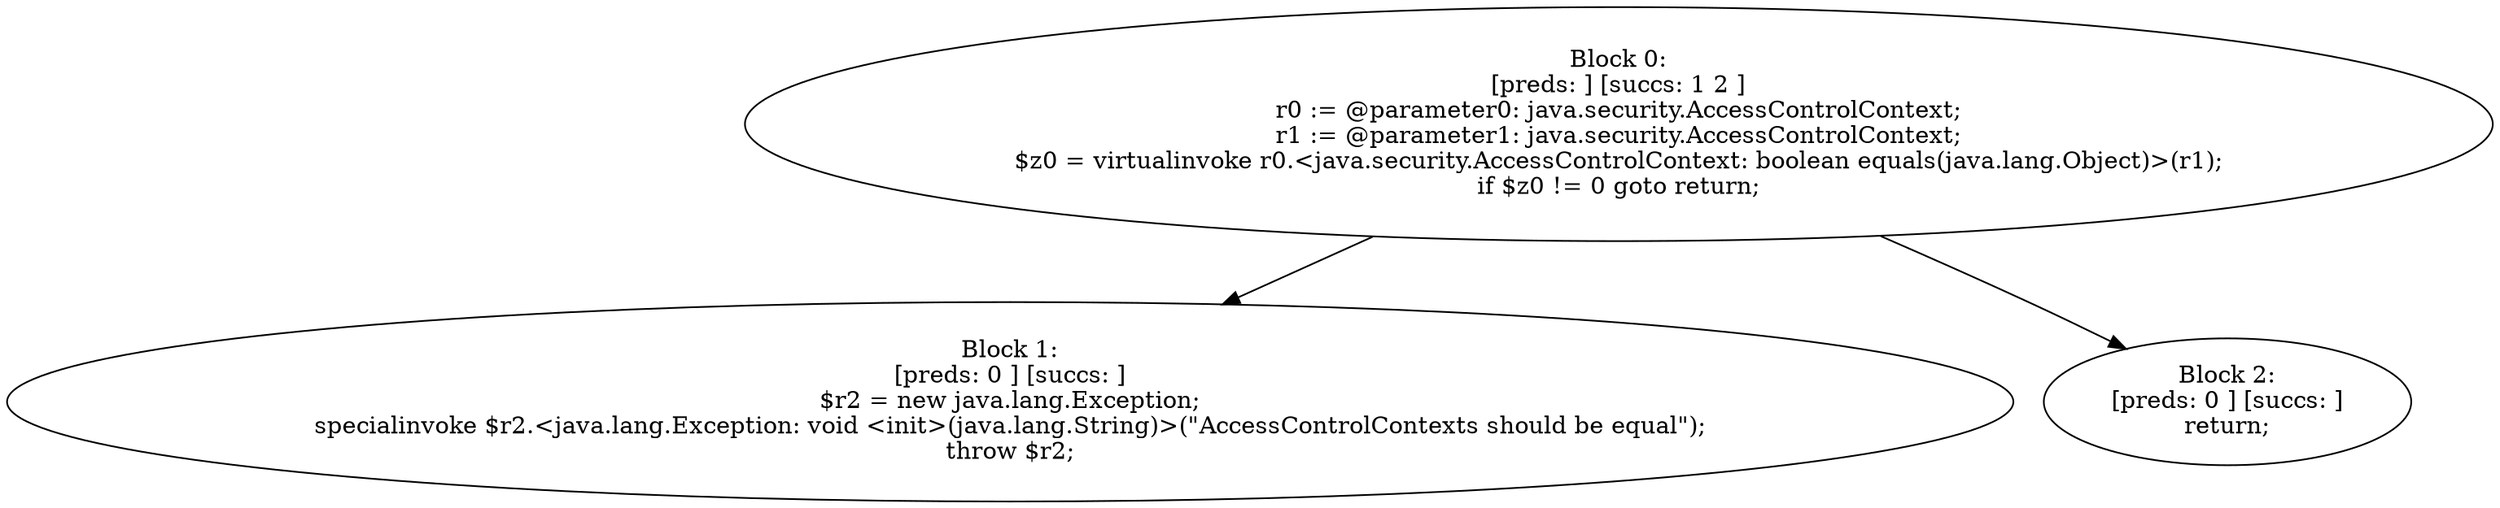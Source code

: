 digraph "unitGraph" {
    "Block 0:
[preds: ] [succs: 1 2 ]
r0 := @parameter0: java.security.AccessControlContext;
r1 := @parameter1: java.security.AccessControlContext;
$z0 = virtualinvoke r0.<java.security.AccessControlContext: boolean equals(java.lang.Object)>(r1);
if $z0 != 0 goto return;
"
    "Block 1:
[preds: 0 ] [succs: ]
$r2 = new java.lang.Exception;
specialinvoke $r2.<java.lang.Exception: void <init>(java.lang.String)>(\"AccessControlContexts should be equal\");
throw $r2;
"
    "Block 2:
[preds: 0 ] [succs: ]
return;
"
    "Block 0:
[preds: ] [succs: 1 2 ]
r0 := @parameter0: java.security.AccessControlContext;
r1 := @parameter1: java.security.AccessControlContext;
$z0 = virtualinvoke r0.<java.security.AccessControlContext: boolean equals(java.lang.Object)>(r1);
if $z0 != 0 goto return;
"->"Block 1:
[preds: 0 ] [succs: ]
$r2 = new java.lang.Exception;
specialinvoke $r2.<java.lang.Exception: void <init>(java.lang.String)>(\"AccessControlContexts should be equal\");
throw $r2;
";
    "Block 0:
[preds: ] [succs: 1 2 ]
r0 := @parameter0: java.security.AccessControlContext;
r1 := @parameter1: java.security.AccessControlContext;
$z0 = virtualinvoke r0.<java.security.AccessControlContext: boolean equals(java.lang.Object)>(r1);
if $z0 != 0 goto return;
"->"Block 2:
[preds: 0 ] [succs: ]
return;
";
}
